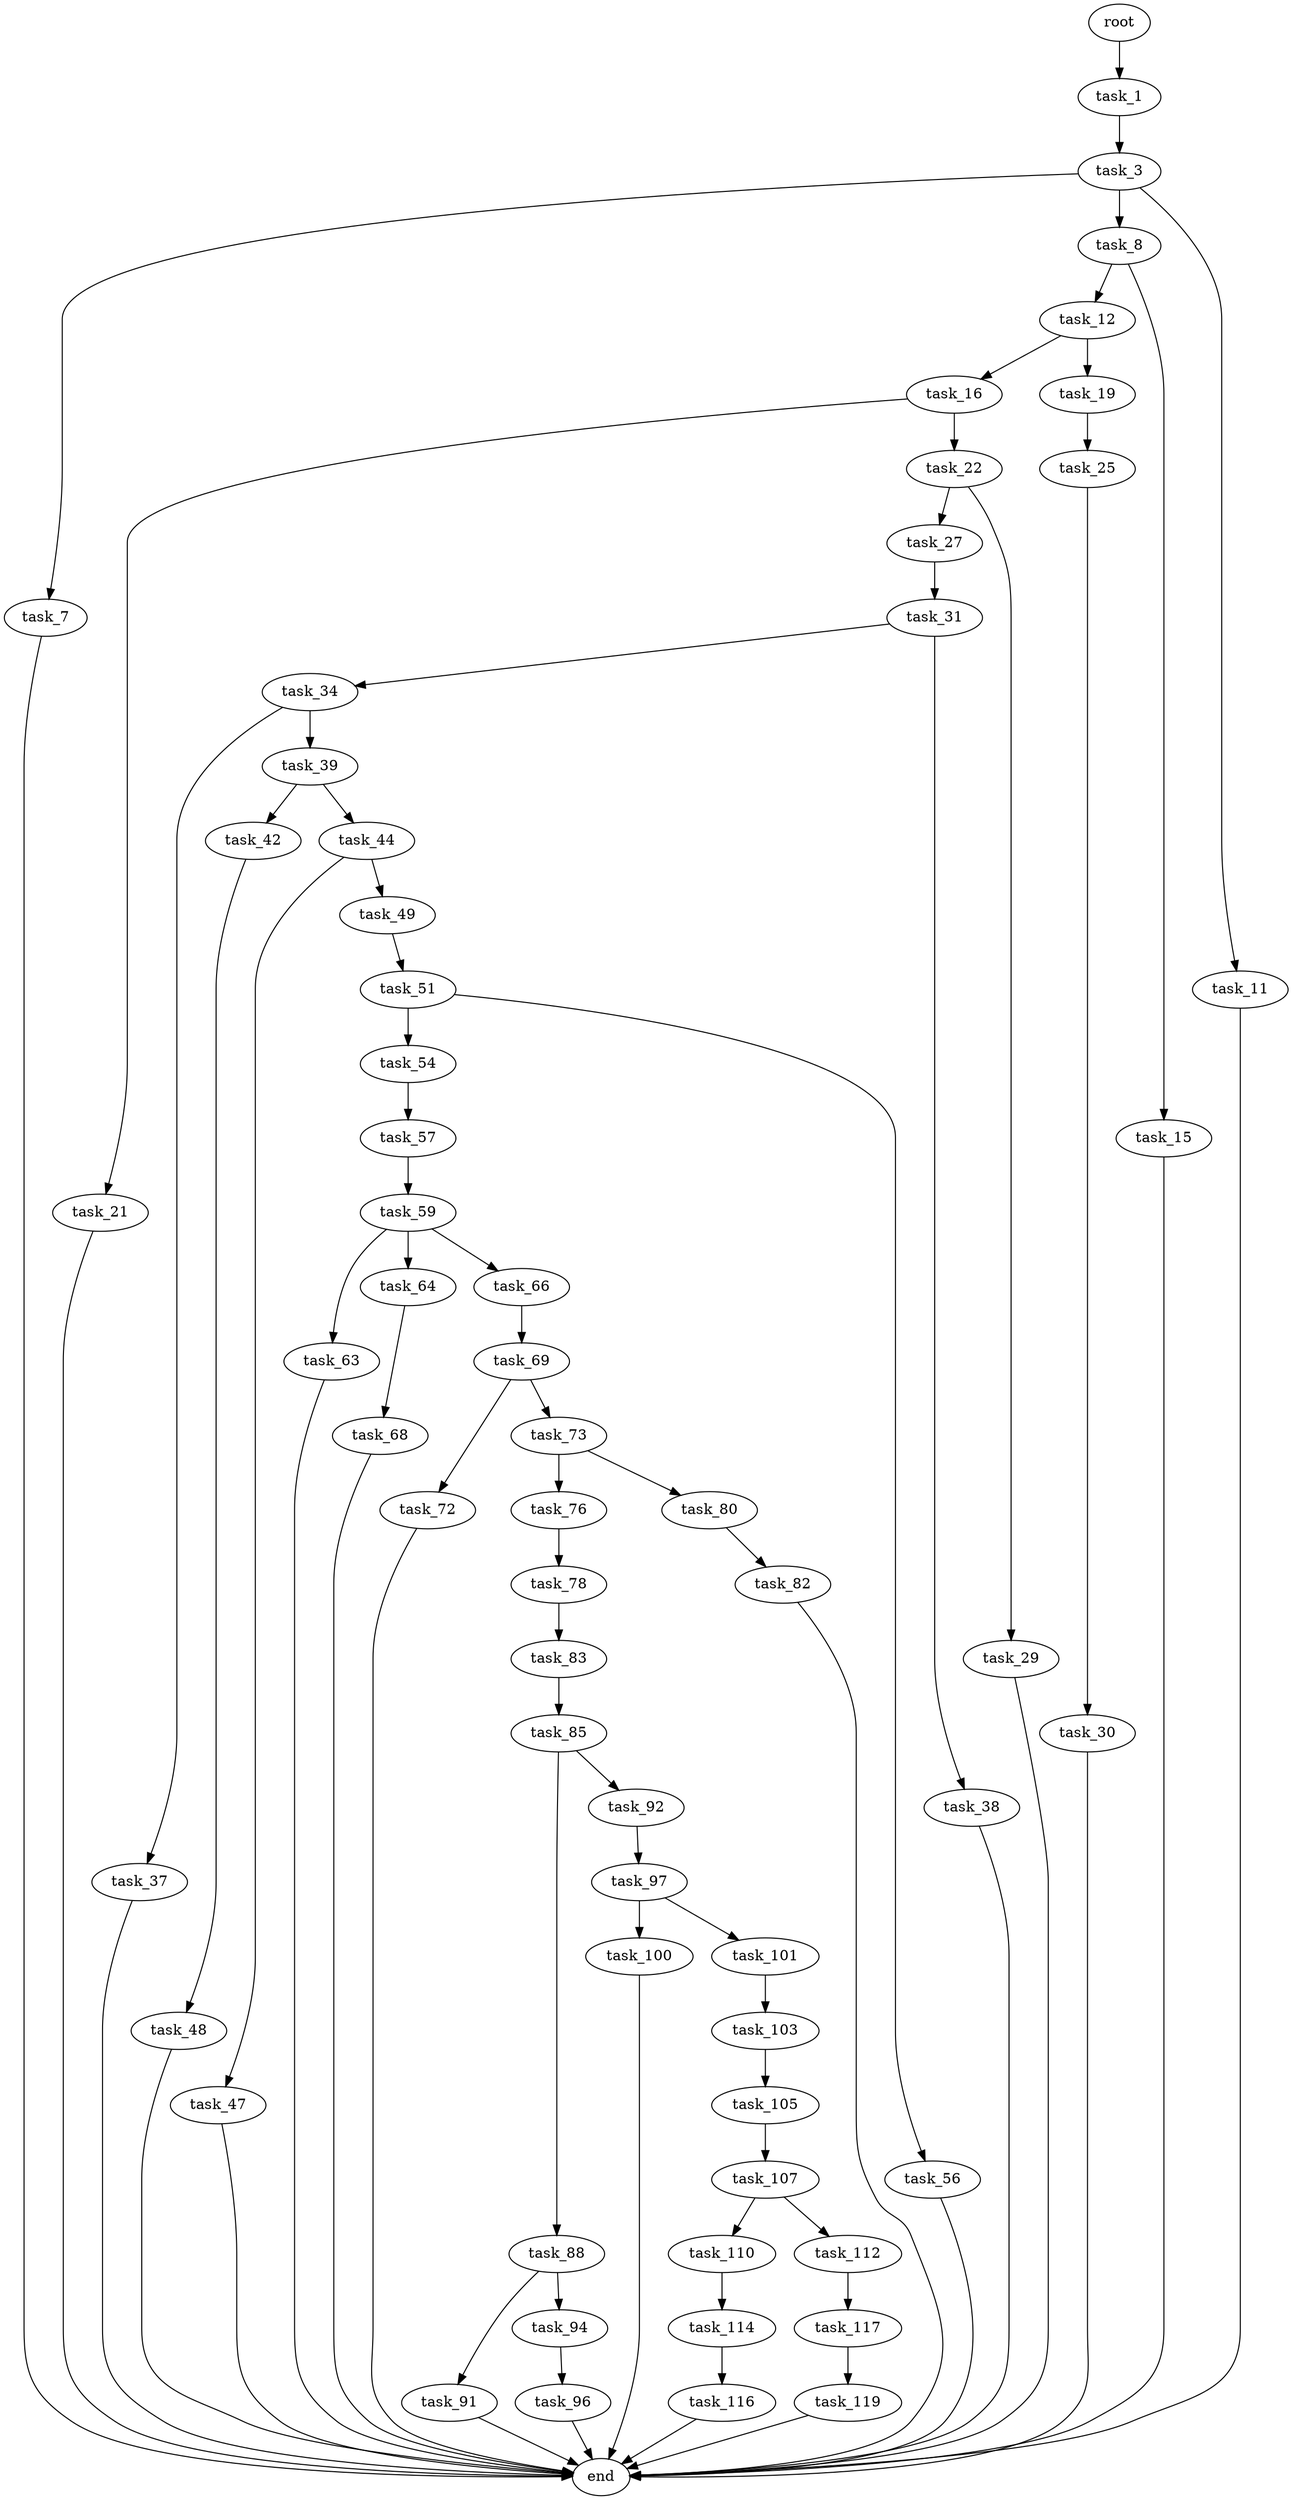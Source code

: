 digraph G {
  root [size="0.000000"];
  task_1 [size="549755813888.000000"];
  task_3 [size="45933468413.000000"];
  task_7 [size="696762382124.000000"];
  task_8 [size="328539002127.000000"];
  task_11 [size="782757789696.000000"];
  task_12 [size="8384107821.000000"];
  task_15 [size="28380369393.000000"];
  task_16 [size="782757789696.000000"];
  task_19 [size="113451622110.000000"];
  task_21 [size="249081831489.000000"];
  task_22 [size="549755813888.000000"];
  task_25 [size="28991029248.000000"];
  task_27 [size="1073741824000.000000"];
  task_29 [size="8589934592.000000"];
  task_30 [size="88802293766.000000"];
  task_31 [size="46127856879.000000"];
  task_34 [size="176481902424.000000"];
  task_37 [size="12726897702.000000"];
  task_38 [size="716261281.000000"];
  task_39 [size="782757789696.000000"];
  task_42 [size="28991029248.000000"];
  task_44 [size="431882231870.000000"];
  task_47 [size="160086689558.000000"];
  task_48 [size="3567843589.000000"];
  task_49 [size="549755813888.000000"];
  task_51 [size="472601736945.000000"];
  task_54 [size="549755813888.000000"];
  task_56 [size="19418644666.000000"];
  task_57 [size="231928233984.000000"];
  task_59 [size="1987869425.000000"];
  task_63 [size="57330810456.000000"];
  task_64 [size="3935261301.000000"];
  task_66 [size="782757789696.000000"];
  task_68 [size="1371764922666.000000"];
  task_69 [size="782757789696.000000"];
  task_72 [size="847292361966.000000"];
  task_73 [size="231928233984.000000"];
  task_76 [size="9852475736.000000"];
  task_78 [size="68719476736.000000"];
  task_80 [size="101152147327.000000"];
  task_82 [size="8643971726.000000"];
  task_83 [size="28991029248.000000"];
  task_85 [size="1073741824000.000000"];
  task_88 [size="65049610116.000000"];
  task_91 [size="549755813888.000000"];
  task_92 [size="199890875332.000000"];
  task_94 [size="231928233984.000000"];
  task_96 [size="865583785820.000000"];
  task_97 [size="120718640485.000000"];
  task_100 [size="4280288800.000000"];
  task_101 [size="148963501292.000000"];
  task_103 [size="549755813888.000000"];
  task_105 [size="549755813888.000000"];
  task_107 [size="279179307738.000000"];
  task_110 [size="323028348.000000"];
  task_112 [size="751625480048.000000"];
  task_114 [size="273343476274.000000"];
  task_116 [size="251403212819.000000"];
  task_117 [size="364300991289.000000"];
  task_119 [size="805943261248.000000"];
  end [size="0.000000"];

  root -> task_1 [size="1.000000"];
  task_1 -> task_3 [size="536870912.000000"];
  task_3 -> task_7 [size="33554432.000000"];
  task_3 -> task_8 [size="33554432.000000"];
  task_3 -> task_11 [size="33554432.000000"];
  task_7 -> end [size="1.000000"];
  task_8 -> task_12 [size="536870912.000000"];
  task_8 -> task_15 [size="536870912.000000"];
  task_11 -> end [size="1.000000"];
  task_12 -> task_16 [size="209715200.000000"];
  task_12 -> task_19 [size="209715200.000000"];
  task_15 -> end [size="1.000000"];
  task_16 -> task_21 [size="679477248.000000"];
  task_16 -> task_22 [size="679477248.000000"];
  task_19 -> task_25 [size="134217728.000000"];
  task_21 -> end [size="1.000000"];
  task_22 -> task_27 [size="536870912.000000"];
  task_22 -> task_29 [size="536870912.000000"];
  task_25 -> task_30 [size="75497472.000000"];
  task_27 -> task_31 [size="838860800.000000"];
  task_29 -> end [size="1.000000"];
  task_30 -> end [size="1.000000"];
  task_31 -> task_34 [size="838860800.000000"];
  task_31 -> task_38 [size="838860800.000000"];
  task_34 -> task_37 [size="411041792.000000"];
  task_34 -> task_39 [size="411041792.000000"];
  task_37 -> end [size="1.000000"];
  task_38 -> end [size="1.000000"];
  task_39 -> task_42 [size="679477248.000000"];
  task_39 -> task_44 [size="679477248.000000"];
  task_42 -> task_48 [size="75497472.000000"];
  task_44 -> task_47 [size="301989888.000000"];
  task_44 -> task_49 [size="301989888.000000"];
  task_47 -> end [size="1.000000"];
  task_48 -> end [size="1.000000"];
  task_49 -> task_51 [size="536870912.000000"];
  task_51 -> task_54 [size="411041792.000000"];
  task_51 -> task_56 [size="411041792.000000"];
  task_54 -> task_57 [size="536870912.000000"];
  task_56 -> end [size="1.000000"];
  task_57 -> task_59 [size="301989888.000000"];
  task_59 -> task_63 [size="33554432.000000"];
  task_59 -> task_64 [size="33554432.000000"];
  task_59 -> task_66 [size="33554432.000000"];
  task_63 -> end [size="1.000000"];
  task_64 -> task_68 [size="134217728.000000"];
  task_66 -> task_69 [size="679477248.000000"];
  task_68 -> end [size="1.000000"];
  task_69 -> task_72 [size="679477248.000000"];
  task_69 -> task_73 [size="679477248.000000"];
  task_72 -> end [size="1.000000"];
  task_73 -> task_76 [size="301989888.000000"];
  task_73 -> task_80 [size="301989888.000000"];
  task_76 -> task_78 [size="209715200.000000"];
  task_78 -> task_83 [size="134217728.000000"];
  task_80 -> task_82 [size="75497472.000000"];
  task_82 -> end [size="1.000000"];
  task_83 -> task_85 [size="75497472.000000"];
  task_85 -> task_88 [size="838860800.000000"];
  task_85 -> task_92 [size="838860800.000000"];
  task_88 -> task_91 [size="75497472.000000"];
  task_88 -> task_94 [size="75497472.000000"];
  task_91 -> end [size="1.000000"];
  task_92 -> task_97 [size="209715200.000000"];
  task_94 -> task_96 [size="301989888.000000"];
  task_96 -> end [size="1.000000"];
  task_97 -> task_100 [size="134217728.000000"];
  task_97 -> task_101 [size="134217728.000000"];
  task_100 -> end [size="1.000000"];
  task_101 -> task_103 [size="134217728.000000"];
  task_103 -> task_105 [size="536870912.000000"];
  task_105 -> task_107 [size="536870912.000000"];
  task_107 -> task_110 [size="209715200.000000"];
  task_107 -> task_112 [size="209715200.000000"];
  task_110 -> task_114 [size="33554432.000000"];
  task_112 -> task_117 [size="679477248.000000"];
  task_114 -> task_116 [size="209715200.000000"];
  task_116 -> end [size="1.000000"];
  task_117 -> task_119 [size="679477248.000000"];
  task_119 -> end [size="1.000000"];
}
